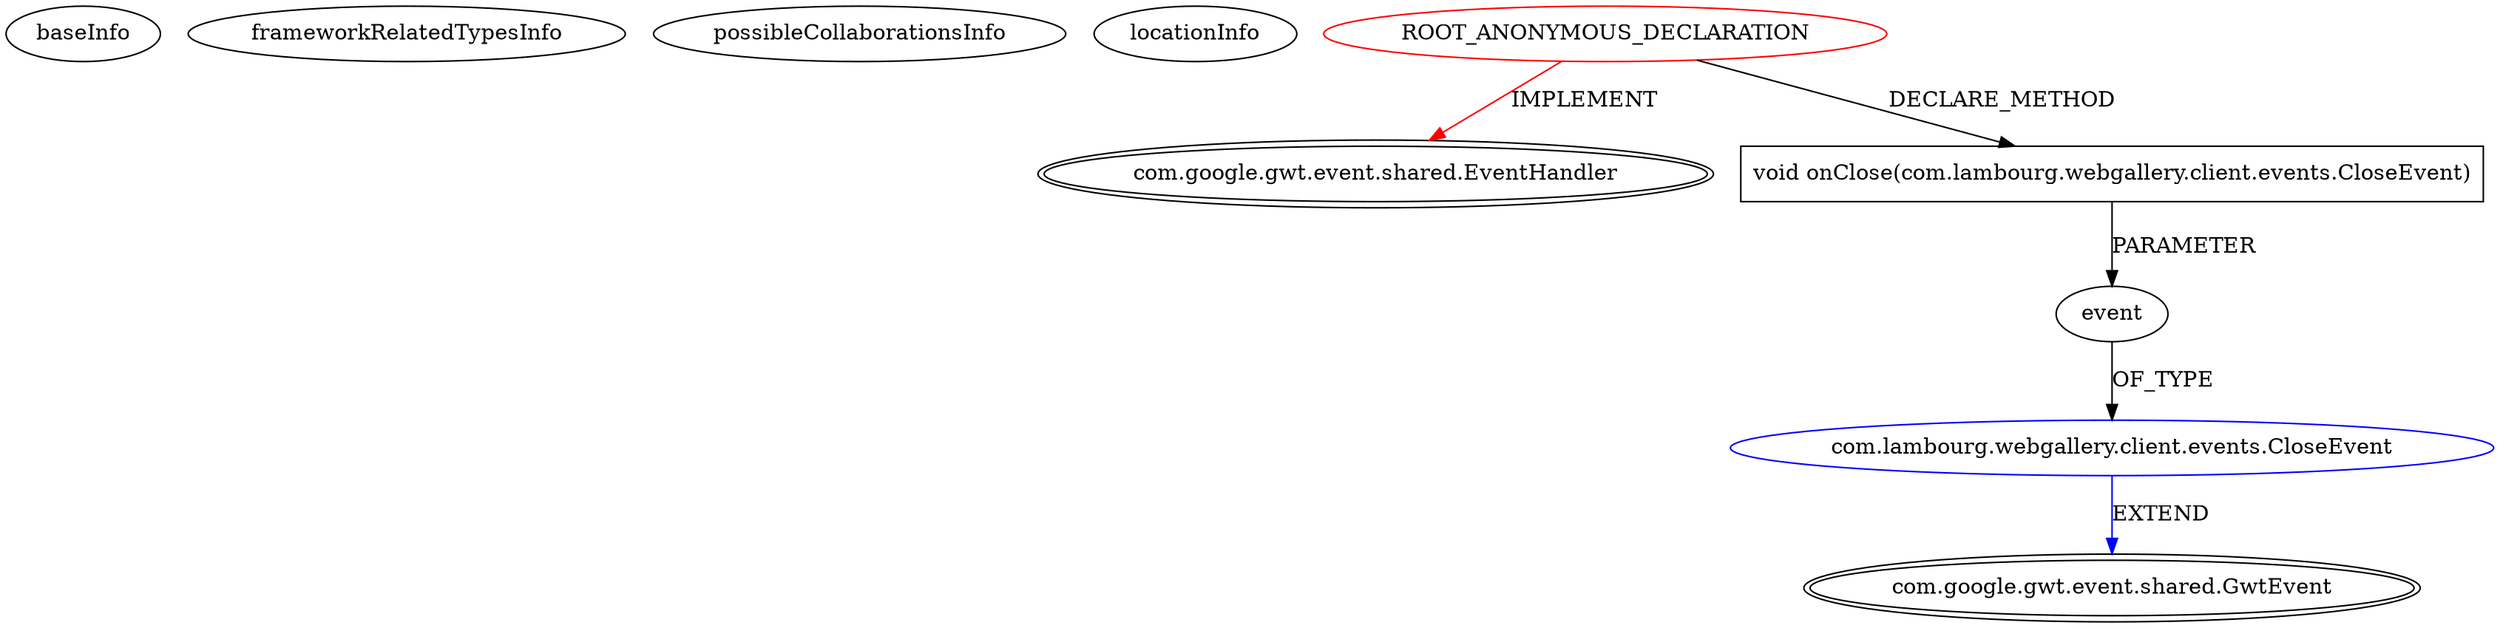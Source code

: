 digraph {
baseInfo[graphId=3491,category="extension_graph",isAnonymous=true,possibleRelation=true]
frameworkRelatedTypesInfo[0="com.google.gwt.event.shared.EventHandler"]
possibleCollaborationsInfo[0="3491~CLIENT_METHOD_DECLARATION-PARAMETER_DECLARATION-~com.google.gwt.event.shared.EventHandler ~com.google.gwt.event.shared.GwtEvent ~true~false"]
locationInfo[projectName="lambourg-WebGallery",filePath="/lambourg-WebGallery/WebGallery-master/client/src/com/lambourg/webgallery/client/WebGallery.java",contextSignature="void onModuleLoad()",graphId="3491"]
0[label="ROOT_ANONYMOUS_DECLARATION",vertexType="ROOT_ANONYMOUS_DECLARATION",isFrameworkType=false,color=red]
1[label="com.google.gwt.event.shared.EventHandler",vertexType="FRAMEWORK_INTERFACE_TYPE",isFrameworkType=true,peripheries=2]
7[label="void onClose(com.lambourg.webgallery.client.events.CloseEvent)",vertexType="CLIENT_METHOD_DECLARATION",isFrameworkType=false,shape=box]
8[label="event",vertexType="PARAMETER_DECLARATION",isFrameworkType=false]
9[label="com.lambourg.webgallery.client.events.CloseEvent",vertexType="REFERENCE_CLIENT_CLASS_DECLARATION",isFrameworkType=false,color=blue]
10[label="com.google.gwt.event.shared.GwtEvent",vertexType="FRAMEWORK_CLASS_TYPE",isFrameworkType=true,peripheries=2]
0->1[label="IMPLEMENT",color=red]
0->7[label="DECLARE_METHOD"]
9->10[label="EXTEND",color=blue]
8->9[label="OF_TYPE"]
7->8[label="PARAMETER"]
}
